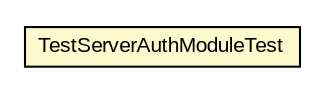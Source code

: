 #!/usr/local/bin/dot
#
# Class diagram 
# Generated by UMLGraph version R5_6-24-gf6e263 (http://www.umlgraph.org/)
#

digraph G {
	edge [fontname="arial",fontsize=10,labelfontname="arial",labelfontsize=10];
	node [fontname="arial",fontsize=10,shape=plaintext];
	nodesep=0.25;
	ranksep=0.5;
	// net.trajano.auth.test.TestServerAuthModuleTest
	c2 [label=<<table title="net.trajano.auth.test.TestServerAuthModuleTest" border="0" cellborder="1" cellspacing="0" cellpadding="2" port="p" bgcolor="lemonChiffon" href="./TestServerAuthModuleTest.html">
		<tr><td><table border="0" cellspacing="0" cellpadding="1">
<tr><td align="center" balign="center"> TestServerAuthModuleTest </td></tr>
		</table></td></tr>
		</table>>, URL="./TestServerAuthModuleTest.html", fontname="arial", fontcolor="black", fontsize=10.0];
}

